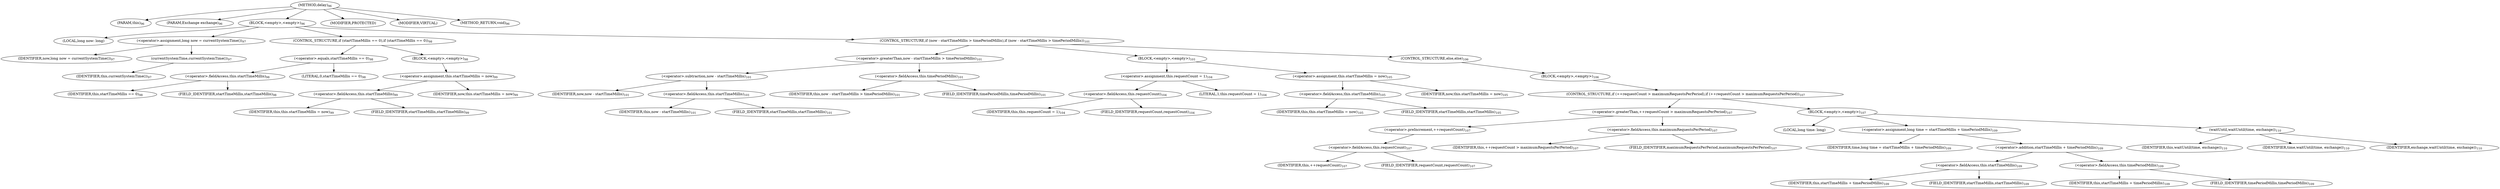 digraph "delay" {  
"149" [label = <(METHOD,delay)<SUB>96</SUB>> ]
"16" [label = <(PARAM,this)<SUB>96</SUB>> ]
"150" [label = <(PARAM,Exchange exchange)<SUB>96</SUB>> ]
"151" [label = <(BLOCK,&lt;empty&gt;,&lt;empty&gt;)<SUB>96</SUB>> ]
"152" [label = <(LOCAL,long now: long)> ]
"153" [label = <(&lt;operator&gt;.assignment,long now = currentSystemTime())<SUB>97</SUB>> ]
"154" [label = <(IDENTIFIER,now,long now = currentSystemTime())<SUB>97</SUB>> ]
"155" [label = <(currentSystemTime,currentSystemTime())<SUB>97</SUB>> ]
"15" [label = <(IDENTIFIER,this,currentSystemTime())<SUB>97</SUB>> ]
"156" [label = <(CONTROL_STRUCTURE,if (startTimeMillis == 0),if (startTimeMillis == 0))<SUB>98</SUB>> ]
"157" [label = <(&lt;operator&gt;.equals,startTimeMillis == 0)<SUB>98</SUB>> ]
"158" [label = <(&lt;operator&gt;.fieldAccess,this.startTimeMillis)<SUB>98</SUB>> ]
"159" [label = <(IDENTIFIER,this,startTimeMillis == 0)<SUB>98</SUB>> ]
"160" [label = <(FIELD_IDENTIFIER,startTimeMillis,startTimeMillis)<SUB>98</SUB>> ]
"161" [label = <(LITERAL,0,startTimeMillis == 0)<SUB>98</SUB>> ]
"162" [label = <(BLOCK,&lt;empty&gt;,&lt;empty&gt;)<SUB>98</SUB>> ]
"163" [label = <(&lt;operator&gt;.assignment,this.startTimeMillis = now)<SUB>99</SUB>> ]
"164" [label = <(&lt;operator&gt;.fieldAccess,this.startTimeMillis)<SUB>99</SUB>> ]
"165" [label = <(IDENTIFIER,this,this.startTimeMillis = now)<SUB>99</SUB>> ]
"166" [label = <(FIELD_IDENTIFIER,startTimeMillis,startTimeMillis)<SUB>99</SUB>> ]
"167" [label = <(IDENTIFIER,now,this.startTimeMillis = now)<SUB>99</SUB>> ]
"168" [label = <(CONTROL_STRUCTURE,if (now - startTimeMillis &gt; timePeriodMillis),if (now - startTimeMillis &gt; timePeriodMillis))<SUB>101</SUB>> ]
"169" [label = <(&lt;operator&gt;.greaterThan,now - startTimeMillis &gt; timePeriodMillis)<SUB>101</SUB>> ]
"170" [label = <(&lt;operator&gt;.subtraction,now - startTimeMillis)<SUB>101</SUB>> ]
"171" [label = <(IDENTIFIER,now,now - startTimeMillis)<SUB>101</SUB>> ]
"172" [label = <(&lt;operator&gt;.fieldAccess,this.startTimeMillis)<SUB>101</SUB>> ]
"173" [label = <(IDENTIFIER,this,now - startTimeMillis)<SUB>101</SUB>> ]
"174" [label = <(FIELD_IDENTIFIER,startTimeMillis,startTimeMillis)<SUB>101</SUB>> ]
"175" [label = <(&lt;operator&gt;.fieldAccess,this.timePeriodMillis)<SUB>101</SUB>> ]
"176" [label = <(IDENTIFIER,this,now - startTimeMillis &gt; timePeriodMillis)<SUB>101</SUB>> ]
"177" [label = <(FIELD_IDENTIFIER,timePeriodMillis,timePeriodMillis)<SUB>101</SUB>> ]
"178" [label = <(BLOCK,&lt;empty&gt;,&lt;empty&gt;)<SUB>101</SUB>> ]
"179" [label = <(&lt;operator&gt;.assignment,this.requestCount = 1)<SUB>104</SUB>> ]
"180" [label = <(&lt;operator&gt;.fieldAccess,this.requestCount)<SUB>104</SUB>> ]
"181" [label = <(IDENTIFIER,this,this.requestCount = 1)<SUB>104</SUB>> ]
"182" [label = <(FIELD_IDENTIFIER,requestCount,requestCount)<SUB>104</SUB>> ]
"183" [label = <(LITERAL,1,this.requestCount = 1)<SUB>104</SUB>> ]
"184" [label = <(&lt;operator&gt;.assignment,this.startTimeMillis = now)<SUB>105</SUB>> ]
"185" [label = <(&lt;operator&gt;.fieldAccess,this.startTimeMillis)<SUB>105</SUB>> ]
"186" [label = <(IDENTIFIER,this,this.startTimeMillis = now)<SUB>105</SUB>> ]
"187" [label = <(FIELD_IDENTIFIER,startTimeMillis,startTimeMillis)<SUB>105</SUB>> ]
"188" [label = <(IDENTIFIER,now,this.startTimeMillis = now)<SUB>105</SUB>> ]
"189" [label = <(CONTROL_STRUCTURE,else,else)<SUB>106</SUB>> ]
"190" [label = <(BLOCK,&lt;empty&gt;,&lt;empty&gt;)<SUB>106</SUB>> ]
"191" [label = <(CONTROL_STRUCTURE,if (++requestCount &gt; maximumRequestsPerPeriod),if (++requestCount &gt; maximumRequestsPerPeriod))<SUB>107</SUB>> ]
"192" [label = <(&lt;operator&gt;.greaterThan,++requestCount &gt; maximumRequestsPerPeriod)<SUB>107</SUB>> ]
"193" [label = <(&lt;operator&gt;.preIncrement,++requestCount)<SUB>107</SUB>> ]
"194" [label = <(&lt;operator&gt;.fieldAccess,this.requestCount)<SUB>107</SUB>> ]
"195" [label = <(IDENTIFIER,this,++requestCount)<SUB>107</SUB>> ]
"196" [label = <(FIELD_IDENTIFIER,requestCount,requestCount)<SUB>107</SUB>> ]
"197" [label = <(&lt;operator&gt;.fieldAccess,this.maximumRequestsPerPeriod)<SUB>107</SUB>> ]
"198" [label = <(IDENTIFIER,this,++requestCount &gt; maximumRequestsPerPeriod)<SUB>107</SUB>> ]
"199" [label = <(FIELD_IDENTIFIER,maximumRequestsPerPeriod,maximumRequestsPerPeriod)<SUB>107</SUB>> ]
"200" [label = <(BLOCK,&lt;empty&gt;,&lt;empty&gt;)<SUB>107</SUB>> ]
"201" [label = <(LOCAL,long time: long)> ]
"202" [label = <(&lt;operator&gt;.assignment,long time = startTimeMillis + timePeriodMillis)<SUB>109</SUB>> ]
"203" [label = <(IDENTIFIER,time,long time = startTimeMillis + timePeriodMillis)<SUB>109</SUB>> ]
"204" [label = <(&lt;operator&gt;.addition,startTimeMillis + timePeriodMillis)<SUB>109</SUB>> ]
"205" [label = <(&lt;operator&gt;.fieldAccess,this.startTimeMillis)<SUB>109</SUB>> ]
"206" [label = <(IDENTIFIER,this,startTimeMillis + timePeriodMillis)<SUB>109</SUB>> ]
"207" [label = <(FIELD_IDENTIFIER,startTimeMillis,startTimeMillis)<SUB>109</SUB>> ]
"208" [label = <(&lt;operator&gt;.fieldAccess,this.timePeriodMillis)<SUB>109</SUB>> ]
"209" [label = <(IDENTIFIER,this,startTimeMillis + timePeriodMillis)<SUB>109</SUB>> ]
"210" [label = <(FIELD_IDENTIFIER,timePeriodMillis,timePeriodMillis)<SUB>109</SUB>> ]
"211" [label = <(waitUntil,waitUntil(time, exchange))<SUB>110</SUB>> ]
"17" [label = <(IDENTIFIER,this,waitUntil(time, exchange))<SUB>110</SUB>> ]
"212" [label = <(IDENTIFIER,time,waitUntil(time, exchange))<SUB>110</SUB>> ]
"213" [label = <(IDENTIFIER,exchange,waitUntil(time, exchange))<SUB>110</SUB>> ]
"214" [label = <(MODIFIER,PROTECTED)> ]
"215" [label = <(MODIFIER,VIRTUAL)> ]
"216" [label = <(METHOD_RETURN,void)<SUB>96</SUB>> ]
  "149" -> "16" 
  "149" -> "150" 
  "149" -> "151" 
  "149" -> "214" 
  "149" -> "215" 
  "149" -> "216" 
  "151" -> "152" 
  "151" -> "153" 
  "151" -> "156" 
  "151" -> "168" 
  "153" -> "154" 
  "153" -> "155" 
  "155" -> "15" 
  "156" -> "157" 
  "156" -> "162" 
  "157" -> "158" 
  "157" -> "161" 
  "158" -> "159" 
  "158" -> "160" 
  "162" -> "163" 
  "163" -> "164" 
  "163" -> "167" 
  "164" -> "165" 
  "164" -> "166" 
  "168" -> "169" 
  "168" -> "178" 
  "168" -> "189" 
  "169" -> "170" 
  "169" -> "175" 
  "170" -> "171" 
  "170" -> "172" 
  "172" -> "173" 
  "172" -> "174" 
  "175" -> "176" 
  "175" -> "177" 
  "178" -> "179" 
  "178" -> "184" 
  "179" -> "180" 
  "179" -> "183" 
  "180" -> "181" 
  "180" -> "182" 
  "184" -> "185" 
  "184" -> "188" 
  "185" -> "186" 
  "185" -> "187" 
  "189" -> "190" 
  "190" -> "191" 
  "191" -> "192" 
  "191" -> "200" 
  "192" -> "193" 
  "192" -> "197" 
  "193" -> "194" 
  "194" -> "195" 
  "194" -> "196" 
  "197" -> "198" 
  "197" -> "199" 
  "200" -> "201" 
  "200" -> "202" 
  "200" -> "211" 
  "202" -> "203" 
  "202" -> "204" 
  "204" -> "205" 
  "204" -> "208" 
  "205" -> "206" 
  "205" -> "207" 
  "208" -> "209" 
  "208" -> "210" 
  "211" -> "17" 
  "211" -> "212" 
  "211" -> "213" 
}
